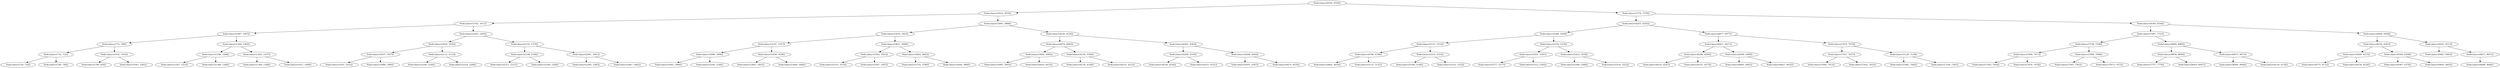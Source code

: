digraph G{
895221711 [label="Node{data=[4550, 4550]}"]
895221711 -> 994366731
994366731 [label="Node{data=[3014, 3035]}"]
994366731 -> 139441559
139441559 [label="Node{data=[1542, 1611]}"]
139441559 -> 555847796
555847796 [label="Node{data=[1087, 1087]}"]
555847796 -> 1273931288
1273931288 [label="Node{data=[772, 788]}"]
1273931288 -> 1444929251
1444929251 [label="Node{data=[732, 732]}"]
1444929251 -> 587803322
587803322 [label="Node{data=[720, 720]}"]
1444929251 -> 235322527
235322527 [label="Node{data=[749, 749]}"]
1273931288 -> 811996449
811996449 [label="Node{data=[1032, 1032]}"]
811996449 -> 413547784
413547784 [label="Node{data=[799, 929]}"]
811996449 -> 1922078812
1922078812 [label="Node{data=[1043, 1043]}"]
555847796 -> 1237922005
1237922005 [label="Node{data=[1360, 1360]}"]
1237922005 -> 1225194448
1225194448 [label="Node{data=[1296, 1296]}"]
1225194448 -> 1617023365
1617023365 [label="Node{data=[1207, 1253]}"]
1225194448 -> 382068653
382068653 [label="Node{data=[1346, 1346]}"]
1237922005 -> 369766968
369766968 [label="Node{data=[1403, 1437]}"]
369766968 -> 1747747666
1747747666 [label="Node{data=[1394, 1394]}"]
369766968 -> 103782955
103782955 [label="Node{data=[1457, 1499]}"]
139441559 -> 1072627148
1072627148 [label="Node{data=[2283, 2283]}"]
1072627148 -> 2024965115
2024965115 [label="Node{data=[2020, 2020]}"]
2024965115 -> 1955113388
1955113388 [label="Node{data=[1637, 1637]}"]
1955113388 -> 244095956
244095956 [label="Node{data=[1635, 1635]}"]
1955113388 -> 1178867540
1178867540 [label="Node{data=[1988, 1990]}"]
2024965115 -> 705030460
705030460 [label="Node{data=[2112, 2112]}"]
705030460 -> 468840473
468840473 [label="Node{data=[2106, 2106]}"]
705030460 -> 1900645000
1900645000 [label="Node{data=[2224, 2268]}"]
1072627148 -> 399625538
399625538 [label="Node{data=[2374, 2374]}"]
399625538 -> 303598221
303598221 [label="Node{data=[2338, 2338]}"]
303598221 -> 108909039
108909039 [label="Node{data=[2311, 2311]}"]
303598221 -> 995956322
995956322 [label="Node{data=[2340, 2340]}"]
399625538 -> 578774934
578774934 [label="Node{data=[2941, 2941]}"]
578774934 -> 1952828854
1952828854 [label="Node{data=[2385, 2385]}"]
578774934 -> 486512764
486512764 [label="Node{data=[2947, 2962]}"]
994366731 -> 1329755015
1329755015 [label="Node{data=[3895, 3899]}"]
1329755015 -> 383315502
383315502 [label="Node{data=[3479, 3483]}"]
383315502 -> 1284147518
1284147518 [label="Node{data=[3147, 3147]}"]
1284147518 -> 743888043
743888043 [label="Node{data=[3096, 3096]}"]
743888043 -> 1892959469
1892959469 [label="Node{data=[3041, 3089]}"]
743888043 -> 556563783
556563783 [label="Node{data=[3140, 3140]}"]
1284147518 -> 964150053
964150053 [label="Node{data=[3438, 3438]}"]
964150053 -> 589212460
589212460 [label="Node{data=[3401, 3401]}"]
964150053 -> 1899982990
1899982990 [label="Node{data=[3446, 3446]}"]
383315502 -> 867954091
867954091 [label="Node{data=[3621, 3698]}"]
867954091 -> 886210066
886210066 [label="Node{data=[3543, 3543]}"]
886210066 -> 1648616559
1648616559 [label="Node{data=[3533, 3533]}"]
886210066 -> 1760711593
1760711593 [label="Node{data=[3567, 3597]}"]
867954091 -> 71843241
71843241 [label="Node{data=[3843, 3843]}"]
71843241 -> 592310748
592310748 [label="Node{data=[3735, 3780]}"]
71843241 -> 1582303558
1582303558 [label="Node{data=[3858, 3869]}"]
1329755015 -> 616920638
616920638 [label="Node{data=[4230, 4230]}"]
616920638 -> 1629860474
1629860474 [label="Node{data=[4070, 4082]}"]
1629860474 -> 766147731
766147731 [label="Node{data=[3939, 3982]}"]
766147731 -> 1936607833
1936607833 [label="Node{data=[3905, 3905]}"]
766147731 -> 2090186380
2090186380 [label="Node{data=[4016, 4033]}"]
1629860474 -> 821001478
821001478 [label="Node{data=[4156, 4184]}"]
821001478 -> 1314902380
1314902380 [label="Node{data=[4130, 4149]}"]
821001478 -> 1331852924
1331852924 [label="Node{data=[4215, 4215]}"]
616920638 -> 504535242
504535242 [label="Node{data=[4363, 4363]}"]
504535242 -> 1432273219
1432273219 [label="Node{data=[4266, 4319]}"]
1432273219 -> 1706737205
1706737205 [label="Node{data=[4236, 4236]}"]
1432273219 -> 968353128
968353128 [label="Node{data=[4331, 4331]}"]
504535242 -> 862584412
862584412 [label="Node{data=[4444, 4444]}"]
862584412 -> 270431659
270431659 [label="Node{data=[4397, 4397]}"]
862584412 -> 543500939
543500939 [label="Node{data=[4470, 4470]}"]
895221711 -> 645863242
645863242 [label="Node{data=[7379, 7379]}"]
645863242 -> 1519945415
1519945415 [label="Node{data=[6203, 6203]}"]
1519945415 -> 969409298
969409298 [label="Node{data=[5269, 5269]}"]
969409298 -> 821053394
821053394 [label="Node{data=[5153, 5153]}"]
821053394 -> 1852556225
1852556225 [label="Node{data=[4708, 4708]}"]
1852556225 -> 1893457525
1893457525 [label="Node{data=[4602, 4650]}"]
1852556225 -> 158503919
158503919 [label="Node{data=[5131, 5131]}"]
821053394 -> 990809028
990809028 [label="Node{data=[5214, 5214]}"]
990809028 -> 189473455
189473455 [label="Node{data=[5184, 5184]}"]
990809028 -> 634219973
634219973 [label="Node{data=[5232, 5232]}"]
969409298 -> 951938936
951938936 [label="Node{data=[5376, 5376]}"]
951938936 -> 1998750464
1998750464 [label="Node{data=[5301, 5301]}"]
1998750464 -> 632195345
632195345 [label="Node{data=[5277, 5277]}"]
1998750464 -> 1799584548
1799584548 [label="Node{data=[5312, 5345]}"]
951938936 -> 953552795
953552795 [label="Node{data=[5423, 5474]}"]
953552795 -> 1536139522
1536139522 [label="Node{data=[5399, 5399]}"]
953552795 -> 179854691
179854691 [label="Node{data=[5510, 5523]}"]
1519945415 -> 2060623179
2060623179 [label="Node{data=[6977, 6977]}"]
2060623179 -> 1920008029
1920008029 [label="Node{data=[6411, 6411]}"]
1920008029 -> 1414649760
1414649760 [label="Node{data=[6288, 6288]}"]
1414649760 -> 483052300
483052300 [label="Node{data=[6235, 6247]}"]
1414649760 -> 1922835739
1922835739 [label="Node{data=[6331, 6375]}"]
1920008029 -> 123971074
123971074 [label="Node{data=[6580, 6589]}"]
123971074 -> 1565887897
1565887897 [label="Node{data=[6491, 6491]}"]
123971074 -> 386776980
386776980 [label="Node{data=[6627, 6632]}"]
2060623179 -> 78308499
78308499 [label="Node{data=[7074, 7074]}"]
78308499 -> 509809074
509809074 [label="Node{data=[7027, 7027]}"]
509809074 -> 1873505954
1873505954 [label="Node{data=[7000, 7013]}"]
509809074 -> 362847708
362847708 [label="Node{data=[7052, 7052]}"]
78308499 -> 1191013767
1191013767 [label="Node{data=[7129, 7129]}"]
1191013767 -> 1075124843
1075124843 [label="Node{data=[7082, 7082]}"]
1191013767 -> 1954521781
1954521781 [label="Node{data=[7336, 7361]}"]
645863242 -> 1696636827
1696636827 [label="Node{data=[9160, 9160]}"]
1696636827 -> 1218205677
1218205677 [label="Node{data=[7697, 7723]}"]
1218205677 -> 540203735
540203735 [label="Node{data=[7538, 7538]}"]
540203735 -> 701611630
701611630 [label="Node{data=[7409, 7471]}"]
701611630 -> 1215049864
1215049864 [label="Node{data=[7393, 7404]}"]
701611630 -> 1659188567
1659188567 [label="Node{data=[7476, 7476]}"]
540203735 -> 1421328318
1421328318 [label="Node{data=[7608, 7608]}"]
1421328318 -> 1890666888
1890666888 [label="Node{data=[7565, 7565]}"]
1421328318 -> 1508953958
1508953958 [label="Node{data=[7673, 7673]}"]
1218205677 -> 317982338
317982338 [label="Node{data=[8969, 8969]}"]
317982338 -> 2077688109
2077688109 [label="Node{data=[8858, 8858]}"]
2077688109 -> 22084310
22084310 [label="Node{data=[7757, 7776]}"]
2077688109 -> 1577356901
1577356901 [label="Node{data=[8919, 8947]}"]
317982338 -> 1819689777
1819689777 [label="Node{data=[9071, 9071]}"]
1819689777 -> 795605499
795605499 [label="Node{data=[8994, 9046]}"]
1819689777 -> 694886538
694886538 [label="Node{data=[9118, 9118]}"]
1696636827 -> 1407644772
1407644772 [label="Node{data=[9458, 9458]}"]
1407644772 -> 223824610
223824610 [label="Node{data=[9259, 9342]}"]
223824610 -> 2097401490
2097401490 [label="Node{data=[9200, 9215]}"]
2097401490 -> 219991752
219991752 [label="Node{data=[9175, 9175]}"]
2097401490 -> 1774014171
1774014171 [label="Node{data=[9234, 9234]}"]
223824610 -> 1577720148
1577720148 [label="Node{data=[9394, 9394]}"]
1577720148 -> 1033775961
1033775961 [label="Node{data=[9367, 9379]}"]
1577720148 -> 1453312172
1453312172 [label="Node{data=[9405, 9405]}"]
1407644772 -> 1440194354
1440194354 [label="Node{data=[9501, 9513]}"]
1440194354 -> 1536818277
1536818277 [label="Node{data=[9483, 9483]}"]
1440194354 -> 395432108
395432108 [label="Node{data=[9671, 9671]}"]
395432108 -> 1071886426
1071886426 [label="Node{data=[9696, 9696]}"]
}